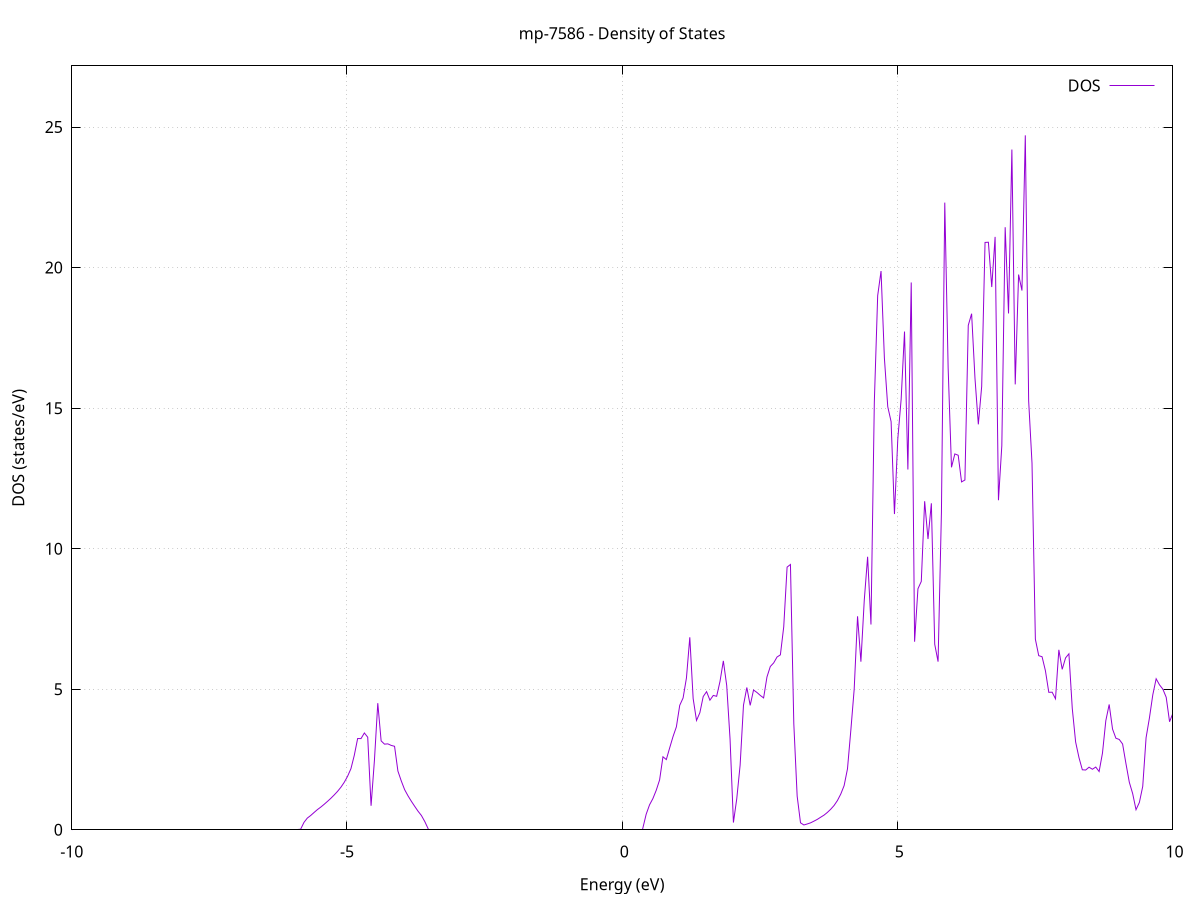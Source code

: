 set title 'mp-7586 - Density of States'
set xlabel 'Energy (eV)'
set ylabel 'DOS (states/eV)'
set grid
set xrange [-10:10]
set yrange [0:27.177]
set xzeroaxis lt -1
set terminal png size 800,600
set output 'mp-7586_dos_gnuplot.png'
plot '-' using 1:2 with lines title 'DOS'
-61.622000 0.000000
-61.561100 0.000000
-61.500100 0.000000
-61.439100 0.000000
-61.378200 0.000000
-61.317200 0.000000
-61.256300 0.000000
-61.195300 0.000000
-61.134300 0.000000
-61.073400 0.000000
-61.012400 0.000000
-60.951400 0.000000
-60.890500 0.000000
-60.829500 0.000000
-60.768600 0.000000
-60.707600 0.000000
-60.646600 0.000000
-60.585700 0.000000
-60.524700 0.000000
-60.463800 0.000000
-60.402800 0.000000
-60.341800 0.000000
-60.280900 0.000000
-60.219900 0.000000
-60.158900 0.000000
-60.098000 0.000000
-60.037000 0.000000
-59.976100 0.000000
-59.915100 0.000000
-59.854100 0.000000
-59.793200 0.000000
-59.732200 0.000000
-59.671300 0.000000
-59.610300 0.000000
-59.549300 0.000000
-59.488400 0.000000
-59.427400 0.000000
-59.366400 0.000000
-59.305500 0.000000
-59.244500 0.000000
-59.183600 0.000000
-59.122600 0.000000
-59.061600 0.000000
-59.000700 0.000000
-58.939700 0.000000
-58.878800 0.000000
-58.817800 0.000000
-58.756800 0.000000
-58.695900 0.000000
-58.634900 0.000000
-58.573900 0.000000
-58.513000 0.000000
-58.452000 0.000000
-58.391100 0.000000
-58.330100 0.000000
-58.269100 0.000000
-58.208200 0.000000
-58.147200 0.000000
-58.086300 0.000000
-58.025300 0.000000
-57.964300 0.000000
-57.903400 0.000000
-57.842400 0.000000
-57.781400 0.000000
-57.720500 0.000000
-57.659500 0.000000
-57.598600 0.000000
-57.537600 0.000000
-57.476600 0.000000
-57.415700 0.000000
-57.354700 0.000000
-57.293800 0.000000
-57.232800 0.000000
-57.171800 0.000000
-57.110900 0.000000
-57.049900 0.000000
-56.988900 0.000000
-56.928000 0.000000
-56.867000 0.000000
-56.806100 0.000000
-56.745100 0.000000
-56.684100 0.000000
-56.623200 0.000000
-56.562200 0.000000
-56.501300 0.000000
-56.440300 0.000000
-56.379300 0.000000
-56.318400 0.000000
-56.257400 0.000000
-56.196400 0.000000
-56.135500 0.000000
-56.074500 54.339600
-56.013600 293.198300
-55.952600 0.000000
-55.891600 0.000000
-55.830700 0.000000
-55.769700 0.000000
-55.708800 0.000000
-55.647800 0.000000
-55.586800 283.444500
-55.525900 0.000000
-55.464900 0.000000
-55.403900 120.452400
-55.343000 0.000000
-55.282000 0.000000
-55.221100 0.000000
-55.160100 0.000000
-55.099100 0.000000
-55.038200 0.000000
-54.977200 0.000000
-54.916300 0.000000
-54.855300 0.000000
-54.794300 0.000000
-54.733400 0.000000
-54.672400 0.000000
-54.611500 0.000000
-54.550500 0.000000
-54.489500 0.000000
-54.428600 0.000000
-54.367600 0.000000
-54.306600 0.000000
-54.245700 0.000000
-54.184700 0.000000
-54.123800 0.000000
-54.062800 0.000000
-54.001800 0.000000
-53.940900 0.000000
-53.879900 0.000000
-53.819000 0.000000
-53.758000 0.000000
-53.697000 0.000000
-53.636100 0.000000
-53.575100 0.000000
-53.514100 0.000000
-53.453200 0.000000
-53.392200 0.000000
-53.331300 0.000000
-53.270300 0.000000
-53.209300 0.000000
-53.148400 0.000000
-53.087400 0.000000
-53.026500 0.000000
-52.965500 0.000000
-52.904500 0.000000
-52.843600 0.000000
-52.782600 0.000000
-52.721600 0.000000
-52.660700 0.000000
-52.599700 0.000000
-52.538800 0.000000
-52.477800 0.000000
-52.416800 0.000000
-52.355900 0.000000
-52.294900 0.000000
-52.234000 0.000000
-52.173000 0.000000
-52.112000 0.000000
-52.051100 0.000000
-51.990100 0.000000
-51.929100 0.000000
-51.868200 0.000000
-51.807200 0.000000
-51.746300 0.000000
-51.685300 0.000000
-51.624300 0.000000
-51.563400 0.000000
-51.502400 0.000000
-51.441500 0.000000
-51.380500 0.000000
-51.319500 0.000000
-51.258600 0.000000
-51.197600 0.000000
-51.136600 0.000000
-51.075700 0.000000
-51.014700 0.000000
-50.953800 0.000000
-50.892800 0.000000
-50.831800 0.000000
-50.770900 0.000000
-50.709900 0.000000
-50.649000 0.000000
-50.588000 0.000000
-50.527000 0.000000
-50.466100 0.000000
-50.405100 0.000000
-50.344100 0.000000
-50.283200 0.000000
-50.222200 0.000000
-50.161300 0.000000
-50.100300 0.000000
-50.039300 0.000000
-49.978400 0.000000
-49.917400 0.000000
-49.856500 0.000000
-49.795500 0.000000
-49.734500 0.000000
-49.673600 0.000000
-49.612600 0.000000
-49.551600 0.000000
-49.490700 0.000000
-49.429700 0.000000
-49.368800 0.000000
-49.307800 0.000000
-49.246800 0.000000
-49.185900 0.000000
-49.124900 0.000000
-49.064000 0.000000
-49.003000 0.000000
-48.942000 0.000000
-48.881100 0.000000
-48.820100 0.000000
-48.759100 0.000000
-48.698200 0.000000
-48.637200 0.000000
-48.576300 0.000000
-48.515300 0.000000
-48.454300 0.000000
-48.393400 0.000000
-48.332400 0.000000
-48.271500 0.000000
-48.210500 0.000000
-48.149500 0.000000
-48.088600 0.000000
-48.027600 0.000000
-47.966600 0.000000
-47.905700 0.000000
-47.844700 0.000000
-47.783800 0.000000
-47.722800 0.000000
-47.661800 0.000000
-47.600900 0.000000
-47.539900 0.000000
-47.479000 0.000000
-47.418000 0.000000
-47.357000 0.000000
-47.296100 0.000000
-47.235100 0.000000
-47.174100 0.000000
-47.113200 0.000000
-47.052200 0.000000
-46.991300 0.000000
-46.930300 0.000000
-46.869300 0.000000
-46.808400 0.000000
-46.747400 0.000000
-46.686500 0.000000
-46.625500 0.000000
-46.564500 0.000000
-46.503600 0.000000
-46.442600 0.000000
-46.381600 0.000000
-46.320700 0.000000
-46.259700 0.000000
-46.198800 0.000000
-46.137800 0.000000
-46.076800 0.000000
-46.015900 0.000000
-45.954900 0.000000
-45.894000 0.000000
-45.833000 0.000000
-45.772000 0.000000
-45.711100 0.000000
-45.650100 0.000000
-45.589100 0.000000
-45.528200 0.000000
-45.467200 0.000000
-45.406300 0.000000
-45.345300 0.000000
-45.284300 0.000000
-45.223400 0.000000
-45.162400 0.000000
-45.101500 0.000000
-45.040500 0.000000
-44.979500 0.000000
-44.918600 0.000000
-44.857600 0.000000
-44.796700 0.000000
-44.735700 0.000000
-44.674700 0.000000
-44.613800 0.000000
-44.552800 0.000000
-44.491800 0.000000
-44.430900 0.000000
-44.369900 0.000000
-44.309000 0.000000
-44.248000 0.000000
-44.187000 0.000000
-44.126100 0.000000
-44.065100 0.000000
-44.004200 0.000000
-43.943200 0.000000
-43.882200 0.000000
-43.821300 0.000000
-43.760300 0.000000
-43.699300 0.000000
-43.638400 0.000000
-43.577400 0.000000
-43.516500 0.000000
-43.455500 0.000000
-43.394500 0.000000
-43.333600 0.000000
-43.272600 0.000000
-43.211700 0.000000
-43.150700 0.000000
-43.089700 0.000000
-43.028800 0.000000
-42.967800 0.000000
-42.906800 0.000000
-42.845900 0.000000
-42.784900 0.000000
-42.724000 0.000000
-42.663000 0.000000
-42.602000 0.000000
-42.541100 0.000000
-42.480100 0.000000
-42.419200 0.000000
-42.358200 0.000000
-42.297200 0.000000
-42.236300 0.000000
-42.175300 0.000000
-42.114300 0.000000
-42.053400 0.000000
-41.992400 0.000000
-41.931500 0.000000
-41.870500 0.000000
-41.809500 0.000000
-41.748600 0.000000
-41.687600 0.000000
-41.626700 0.000000
-41.565700 0.000000
-41.504700 0.000000
-41.443800 0.000000
-41.382800 0.000000
-41.321800 0.000000
-41.260900 0.000000
-41.199900 0.000000
-41.139000 0.000000
-41.078000 0.000000
-41.017000 0.000000
-40.956100 0.000000
-40.895100 0.000000
-40.834200 0.000000
-40.773200 0.000000
-40.712200 0.000000
-40.651300 0.000000
-40.590300 0.000000
-40.529300 0.000000
-40.468400 0.000000
-40.407400 0.000000
-40.346500 0.000000
-40.285500 0.000000
-40.224500 0.000000
-40.163600 0.000000
-40.102600 0.000000
-40.041700 0.000000
-39.980700 0.000000
-39.919700 0.000000
-39.858800 0.000000
-39.797800 0.000000
-39.736800 0.000000
-39.675900 0.000000
-39.614900 0.000000
-39.554000 0.000000
-39.493000 0.000000
-39.432000 0.000000
-39.371100 0.000000
-39.310100 0.000000
-39.249200 0.000000
-39.188200 0.000000
-39.127200 0.000000
-39.066300 0.000000
-39.005300 0.000000
-38.944300 0.000000
-38.883400 0.000000
-38.822400 0.000000
-38.761500 0.000000
-38.700500 0.000000
-38.639500 0.000000
-38.578600 0.000000
-38.517600 0.000000
-38.456700 0.000000
-38.395700 0.000000
-38.334700 0.000000
-38.273800 0.000000
-38.212800 0.000000
-38.151800 0.000000
-38.090900 0.000000
-38.029900 0.000000
-37.969000 0.000000
-37.908000 0.000000
-37.847000 0.000000
-37.786100 0.000000
-37.725100 0.000000
-37.664200 0.000000
-37.603200 0.000000
-37.542200 0.000000
-37.481300 0.000000
-37.420300 0.000000
-37.359300 0.000000
-37.298400 0.000000
-37.237400 0.000000
-37.176500 0.000000
-37.115500 0.000000
-37.054500 0.000000
-36.993600 0.000000
-36.932600 0.000000
-36.871700 0.000000
-36.810700 0.000000
-36.749700 0.000000
-36.688800 0.000000
-36.627800 0.000000
-36.566800 0.000000
-36.505900 0.000000
-36.444900 0.000000
-36.384000 0.000000
-36.323000 0.000000
-36.262000 0.000000
-36.201100 0.000000
-36.140100 0.000000
-36.079200 0.000000
-36.018200 0.000000
-35.957200 0.000000
-35.896300 0.000000
-35.835300 0.000000
-35.774300 0.000000
-35.713400 0.000000
-35.652400 0.000000
-35.591500 0.000000
-35.530500 0.000000
-35.469500 0.000000
-35.408600 0.000000
-35.347600 0.000000
-35.286700 0.000000
-35.225700 0.000000
-35.164700 0.000000
-35.103800 0.000000
-35.042800 0.000000
-34.981900 0.000000
-34.920900 0.000000
-34.859900 0.000000
-34.799000 0.000000
-34.738000 0.000000
-34.677000 0.000000
-34.616100 0.000000
-34.555100 0.000000
-34.494200 0.000000
-34.433200 0.000000
-34.372200 0.000000
-34.311300 0.000000
-34.250300 0.000000
-34.189400 0.000000
-34.128400 0.000000
-34.067400 0.000000
-34.006500 0.000000
-33.945500 0.000000
-33.884500 0.000000
-33.823600 0.000000
-33.762600 0.000000
-33.701700 0.000000
-33.640700 0.000000
-33.579700 0.000000
-33.518800 0.000000
-33.457800 0.000000
-33.396900 0.000000
-33.335900 0.000000
-33.274900 0.000000
-33.214000 0.000000
-33.153000 0.000000
-33.092000 0.000000
-33.031100 0.000000
-32.970100 0.000000
-32.909200 0.000000
-32.848200 0.000000
-32.787200 0.000000
-32.726300 0.000000
-32.665300 0.000000
-32.604400 0.000000
-32.543400 0.000000
-32.482400 0.000000
-32.421500 0.000000
-32.360500 0.000000
-32.299500 0.000000
-32.238600 0.000000
-32.177600 0.000000
-32.116700 0.000000
-32.055700 0.000000
-31.994700 0.000000
-31.933800 0.000000
-31.872800 0.000000
-31.811900 0.000000
-31.750900 0.000000
-31.689900 0.000000
-31.629000 0.000000
-31.568000 0.000000
-31.507000 0.000000
-31.446100 0.000000
-31.385100 0.000000
-31.324200 0.000000
-31.263200 0.000000
-31.202200 0.000000
-31.141300 0.000000
-31.080300 0.000000
-31.019400 0.000000
-30.958400 0.000000
-30.897400 0.000000
-30.836500 0.000000
-30.775500 0.000000
-30.714500 0.000000
-30.653600 0.000000
-30.592600 0.000000
-30.531700 0.000000
-30.470700 0.000000
-30.409700 0.000000
-30.348800 0.000000
-30.287800 0.000000
-30.226900 0.000000
-30.165900 0.000000
-30.104900 0.000000
-30.044000 0.000000
-29.983000 0.000000
-29.922000 0.000000
-29.861100 0.000000
-29.800100 0.000000
-29.739200 0.000000
-29.678200 0.000000
-29.617200 0.000000
-29.556300 0.000000
-29.495300 0.000000
-29.434400 0.000000
-29.373400 0.000000
-29.312400 0.000000
-29.251500 0.000000
-29.190500 0.000000
-29.129500 0.000000
-29.068600 0.000000
-29.007600 0.000000
-28.946700 0.000000
-28.885700 0.000000
-28.824700 0.000000
-28.763800 0.000000
-28.702800 0.000000
-28.641900 0.000000
-28.580900 0.000000
-28.519900 0.000000
-28.459000 0.000000
-28.398000 0.000000
-28.337000 0.000000
-28.276100 0.000000
-28.215100 0.000000
-28.154200 0.000000
-28.093200 0.000000
-28.032200 0.000000
-27.971300 0.000000
-27.910300 0.000000
-27.849400 0.000000
-27.788400 0.000000
-27.727400 0.000000
-27.666500 0.000000
-27.605500 0.000000
-27.544500 0.000000
-27.483600 0.000000
-27.422600 0.000000
-27.361700 0.000000
-27.300700 0.000000
-27.239700 0.000000
-27.178800 0.000000
-27.117800 0.000000
-27.056900 0.000000
-26.995900 0.000000
-26.934900 0.000000
-26.874000 0.000000
-26.813000 0.000000
-26.752000 0.000000
-26.691100 0.000000
-26.630100 0.000000
-26.569200 0.000000
-26.508200 0.000000
-26.447200 0.000000
-26.386300 0.000000
-26.325300 0.000000
-26.264400 0.000000
-26.203400 0.000000
-26.142400 0.000000
-26.081500 0.000000
-26.020500 0.000000
-25.959500 0.000000
-25.898600 0.000000
-25.837600 0.000000
-25.776700 0.000000
-25.715700 0.000000
-25.654700 0.000000
-25.593800 0.000000
-25.532800 0.000000
-25.471900 0.000000
-25.410900 0.000000
-25.349900 0.000000
-25.289000 0.000000
-25.228000 0.000000
-25.167000 0.000000
-25.106100 0.000000
-25.045100 0.000000
-24.984200 0.000000
-24.923200 0.000000
-24.862200 0.000000
-24.801300 0.000000
-24.740300 0.000000
-24.679400 0.000000
-24.618400 0.000000
-24.557400 0.000000
-24.496500 0.000000
-24.435500 0.000000
-24.374600 0.000000
-24.313600 0.000000
-24.252600 0.000000
-24.191700 0.000000
-24.130700 0.000000
-24.069700 0.000000
-24.008800 0.000000
-23.947800 0.000000
-23.886900 0.000000
-23.825900 0.000000
-23.764900 0.000000
-23.704000 0.000000
-23.643000 0.000000
-23.582100 0.000000
-23.521100 0.000000
-23.460100 0.000000
-23.399200 0.000000
-23.338200 0.000000
-23.277200 0.000000
-23.216300 0.000000
-23.155300 0.000000
-23.094400 0.000000
-23.033400 0.000000
-22.972400 0.000000
-22.911500 0.000000
-22.850500 0.000000
-22.789600 0.000000
-22.728600 0.000000
-22.667600 0.000000
-22.606700 0.000000
-22.545700 0.000000
-22.484700 0.000000
-22.423800 0.000000
-22.362800 0.000000
-22.301900 0.000000
-22.240900 0.000000
-22.179900 0.000000
-22.119000 0.000000
-22.058000 0.000000
-21.997100 0.000000
-21.936100 0.000000
-21.875100 0.000000
-21.814200 0.000000
-21.753200 0.000000
-21.692200 0.000000
-21.631300 0.000000
-21.570300 0.000000
-21.509400 0.000000
-21.448400 0.000000
-21.387400 0.000000
-21.326500 0.000000
-21.265500 0.000000
-21.204600 0.000000
-21.143600 0.000000
-21.082600 0.000000
-21.021700 0.000000
-20.960700 0.000000
-20.899700 0.000000
-20.838800 0.000000
-20.777800 0.000000
-20.716900 0.000000
-20.655900 0.000000
-20.594900 0.000000
-20.534000 0.000000
-20.473000 0.000000
-20.412100 0.000000
-20.351100 0.000000
-20.290100 0.000000
-20.229200 0.000000
-20.168200 0.000000
-20.107200 0.000000
-20.046300 0.000000
-19.985300 0.000000
-19.924400 0.000000
-19.863400 0.000000
-19.802400 0.000000
-19.741500 0.000000
-19.680500 0.000000
-19.619600 0.000000
-19.558600 0.000000
-19.497600 0.000000
-19.436700 0.000000
-19.375700 0.000000
-19.314700 0.000000
-19.253800 0.000000
-19.192800 0.000000
-19.131900 0.000000
-19.070900 0.000000
-19.009900 0.000000
-18.949000 0.000000
-18.888000 0.000000
-18.827100 0.000000
-18.766100 0.000000
-18.705100 0.000000
-18.644200 0.000000
-18.583200 0.000000
-18.522200 0.000000
-18.461300 0.000000
-18.400300 0.000000
-18.339400 0.000000
-18.278400 0.000000
-18.217400 0.000000
-18.156500 0.000000
-18.095500 0.000000
-18.034600 0.000000
-17.973600 0.000000
-17.912600 0.000000
-17.851700 0.000000
-17.790700 0.000000
-17.729700 0.000000
-17.668800 0.000000
-17.607800 0.000000
-17.546900 0.000000
-17.485900 0.000000
-17.424900 0.000000
-17.364000 0.000000
-17.303000 0.000000
-17.242100 0.000000
-17.181100 0.000000
-17.120100 0.000000
-17.059200 0.000000
-16.998200 0.000000
-16.937200 0.000000
-16.876300 0.000000
-16.815300 0.000000
-16.754400 0.000000
-16.693400 0.000000
-16.632400 0.000000
-16.571500 0.000000
-16.510500 0.000000
-16.449600 0.000000
-16.388600 0.000000
-16.327600 0.000000
-16.266700 0.000000
-16.205700 0.000000
-16.144700 0.000000
-16.083800 0.000000
-16.022800 0.000000
-15.961900 0.000000
-15.900900 0.000000
-15.839900 0.000000
-15.779000 0.000000
-15.718000 0.000000
-15.657100 0.000000
-15.596100 0.000000
-15.535100 0.000000
-15.474200 0.000000
-15.413200 0.000000
-15.352200 0.000000
-15.291300 0.000000
-15.230300 0.000000
-15.169400 0.000000
-15.108400 0.000000
-15.047400 0.000000
-14.986500 0.000000
-14.925500 0.000000
-14.864600 0.000000
-14.803600 0.000000
-14.742600 0.000000
-14.681700 0.000000
-14.620700 0.000000
-14.559800 0.000000
-14.498800 0.000000
-14.437800 0.000000
-14.376900 0.000000
-14.315900 0.000000
-14.254900 0.000000
-14.194000 0.000000
-14.133000 0.000000
-14.072100 0.000000
-14.011100 0.000000
-13.950100 0.000000
-13.889200 0.000000
-13.828200 0.000000
-13.767300 0.000000
-13.706300 0.000000
-13.645300 0.000000
-13.584400 0.000000
-13.523400 0.000000
-13.462400 0.000000
-13.401500 0.000000
-13.340500 0.000000
-13.279600 0.000000
-13.218600 0.000000
-13.157600 0.000000
-13.096700 0.000000
-13.035700 0.000000
-12.974800 0.000000
-12.913800 0.000000
-12.852800 0.000000
-12.791900 0.000000
-12.730900 0.000000
-12.669900 0.000000
-12.609000 0.000000
-12.548000 0.000000
-12.487100 0.000000
-12.426100 0.000000
-12.365100 0.000000
-12.304200 0.000000
-12.243200 0.000000
-12.182300 0.000000
-12.121300 0.000000
-12.060300 0.000000
-11.999400 0.000000
-11.938400 0.000000
-11.877400 0.000000
-11.816500 0.000000
-11.755500 0.000000
-11.694600 0.000000
-11.633600 0.000000
-11.572600 0.000000
-11.511700 0.000000
-11.450700 0.000000
-11.389800 0.000000
-11.328800 0.000000
-11.267800 0.000000
-11.206900 0.000000
-11.145900 0.000000
-11.084900 0.000000
-11.024000 0.000000
-10.963000 0.000000
-10.902100 0.000000
-10.841100 0.000000
-10.780100 0.000000
-10.719200 0.000000
-10.658200 0.000000
-10.597300 0.000000
-10.536300 0.000000
-10.475300 0.000000
-10.414400 0.000000
-10.353400 0.000000
-10.292400 0.000000
-10.231500 0.000000
-10.170500 0.000000
-10.109600 0.000000
-10.048600 0.000000
-9.987600 0.000000
-9.926700 0.000000
-9.865700 0.000000
-9.804800 0.000000
-9.743800 0.000000
-9.682800 0.000000
-9.621900 0.000000
-9.560900 0.000000
-9.499900 0.000000
-9.439000 0.000000
-9.378000 0.000000
-9.317100 0.000000
-9.256100 0.000000
-9.195100 0.000000
-9.134200 0.000000
-9.073200 0.000000
-9.012300 0.000000
-8.951300 0.000000
-8.890300 0.000000
-8.829400 0.000000
-8.768400 0.000000
-8.707400 0.000000
-8.646500 0.000000
-8.585500 0.000000
-8.524600 0.000000
-8.463600 0.000000
-8.402600 0.000000
-8.341700 0.000000
-8.280700 0.000000
-8.219800 0.000000
-8.158800 0.000000
-8.097800 0.000000
-8.036900 0.000000
-7.975900 0.000000
-7.914900 0.000000
-7.854000 0.000000
-7.793000 0.000000
-7.732100 0.000000
-7.671100 0.000000
-7.610100 0.000000
-7.549200 0.000000
-7.488200 0.000000
-7.427300 0.000000
-7.366300 0.000000
-7.305300 0.000000
-7.244400 0.000000
-7.183400 0.000000
-7.122400 0.000000
-7.061500 0.000000
-7.000500 0.000000
-6.939600 0.000000
-6.878600 0.000000
-6.817600 0.000000
-6.756700 0.000000
-6.695700 0.000000
-6.634800 0.000000
-6.573800 0.000000
-6.512800 0.000000
-6.451900 0.000000
-6.390900 0.000000
-6.329900 0.000000
-6.269000 0.000000
-6.208000 0.000000
-6.147100 0.000000
-6.086100 0.000000
-6.025100 0.000000
-5.964200 0.000000
-5.903200 0.000000
-5.842300 0.018900
-5.781300 0.262200
-5.720300 0.416300
-5.659400 0.507700
-5.598400 0.614000
-5.537400 0.717200
-5.476500 0.805800
-5.415500 0.904500
-5.354600 1.009100
-5.293600 1.118500
-5.232600 1.237500
-5.171700 1.365200
-5.110700 1.512300
-5.049800 1.688200
-4.988800 1.903800
-4.927800 2.173700
-4.866900 2.649200
-4.805900 3.246900
-4.745000 3.243300
-4.684000 3.443700
-4.623000 3.293800
-4.562100 0.853300
-4.501100 2.469800
-4.440100 4.504900
-4.379200 3.162900
-4.318200 3.047000
-4.257300 3.056400
-4.196300 3.001700
-4.135300 2.969600
-4.074400 2.088300
-4.013400 1.738200
-3.952500 1.428700
-3.891500 1.209200
-3.830500 1.015200
-3.769600 0.835400
-3.708600 0.660700
-3.647600 0.508700
-3.586700 0.295100
-3.525700 0.000000
-3.464800 0.000000
-3.403800 0.000000
-3.342800 0.000000
-3.281900 0.000000
-3.220900 0.000000
-3.160000 0.000000
-3.099000 0.000000
-3.038000 0.000000
-2.977100 0.000000
-2.916100 0.000000
-2.855100 0.000000
-2.794200 0.000000
-2.733200 0.000000
-2.672300 0.000000
-2.611300 0.000000
-2.550300 0.000000
-2.489400 0.000000
-2.428400 0.000000
-2.367500 0.000000
-2.306500 0.000000
-2.245500 0.000000
-2.184600 0.000000
-2.123600 0.000000
-2.062600 0.000000
-2.001700 0.000000
-1.940700 0.000000
-1.879800 0.000000
-1.818800 0.000000
-1.757800 0.000000
-1.696900 0.000000
-1.635900 0.000000
-1.575000 0.000000
-1.514000 0.000000
-1.453000 0.000000
-1.392100 0.000000
-1.331100 0.000000
-1.270100 0.000000
-1.209200 0.000000
-1.148200 0.000000
-1.087300 0.000000
-1.026300 0.000000
-0.965300 0.000000
-0.904400 0.000000
-0.843400 0.000000
-0.782500 0.000000
-0.721500 0.000000
-0.660500 0.000000
-0.599600 0.000000
-0.538600 0.000000
-0.477600 0.000000
-0.416700 0.000000
-0.355700 0.000000
-0.294800 0.000000
-0.233800 0.000000
-0.172800 0.000000
-0.111900 0.000000
-0.050900 0.000000
0.010000 0.000000
0.071000 0.000000
0.132000 0.000000
0.192900 0.000000
0.253900 0.000000
0.314900 0.000000
0.375800 0.000000
0.436800 0.554200
0.497700 0.886700
0.558700 1.110200
0.619700 1.406700
0.680600 1.774600
0.741600 2.597100
0.802500 2.497700
0.863500 2.912100
0.924500 3.315400
0.985400 3.661400
1.046400 4.427800
1.107400 4.689600
1.168300 5.400100
1.229300 6.847800
1.290200 4.668700
1.351200 3.889600
1.412200 4.164400
1.473100 4.741200
1.534100 4.914100
1.595000 4.610400
1.656000 4.779600
1.717000 4.748800
1.777900 5.276000
1.838900 6.009500
1.899900 5.134300
1.960800 3.224600
2.021800 0.257300
2.082700 1.106700
2.143700 2.298700
2.204700 4.432000
2.265600 5.062300
2.326600 4.426000
2.387500 4.973300
2.448500 4.885800
2.509500 4.781100
2.570400 4.691200
2.631400 5.436500
2.692400 5.810300
2.753300 5.936300
2.814300 6.146300
2.875200 6.222900
2.936200 7.221600
2.997200 9.344200
3.058100 9.438100
3.119100 3.774300
3.180000 1.197200
3.241000 0.247900
3.302000 0.170900
3.362900 0.206600
3.423900 0.246900
3.484900 0.306700
3.545800 0.369700
3.606800 0.446300
3.667700 0.520300
3.728700 0.617100
3.789700 0.730400
3.850600 0.863800
3.911600 1.040000
3.972500 1.270800
4.033500 1.571000
4.094500 2.169100
4.155400 3.540300
4.216400 5.006700
4.277400 7.595800
4.338300 5.980000
4.399300 8.163200
4.460200 9.712300
4.521200 7.302200
4.582200 15.216400
4.643100 19.001600
4.704100 19.878100
4.765000 16.783100
4.826000 15.053200
4.887000 14.520100
4.947900 11.232000
5.008900 13.908300
5.069800 15.323700
5.130800 17.724100
5.191800 12.816100
5.252700 19.472300
5.313700 6.689800
5.374700 8.573400
5.435600 8.835800
5.496600 11.689000
5.557500 10.343900
5.618500 11.615500
5.679500 6.600700
5.740400 5.981400
5.801400 11.288700
5.862300 22.313500
5.923300 16.431000
5.984300 12.894700
6.045200 13.371500
6.106200 13.323900
6.167200 12.376000
6.228100 12.443700
6.289100 17.945700
6.350000 18.360400
6.411000 16.064200
6.472000 14.422600
6.532900 15.769700
6.593900 20.896100
6.654800 20.902700
6.715800 19.309900
6.776800 21.092600
6.837700 11.724500
6.898700 13.662800
6.959700 21.437000
7.020600 18.368400
7.081600 24.201000
7.142500 15.845000
7.203500 19.753000
7.264500 19.184400
7.325400 24.706300
7.386400 15.258200
7.447300 13.044300
7.508300 6.780700
7.569300 6.194900
7.630200 6.155800
7.691200 5.656800
7.752200 4.890200
7.813100 4.894600
7.874100 4.659600
7.935000 6.402400
7.996000 5.707700
8.057000 6.115200
8.117900 6.260700
8.178900 4.316300
8.239800 3.123700
8.300800 2.566800
8.361800 2.134300
8.422700 2.126100
8.483700 2.226500
8.544700 2.153200
8.605600 2.231200
8.666600 2.072600
8.727500 2.725700
8.788500 3.881900
8.849500 4.458900
8.910400 3.583300
8.971400 3.257500
9.032300 3.213300
9.093300 3.051500
9.154300 2.353500
9.215200 1.691400
9.276200 1.287400
9.337200 0.713800
9.398100 0.972800
9.459100 1.542500
9.520000 3.275600
9.581000 3.980800
9.642000 4.800400
9.702900 5.372100
9.763900 5.156300
9.824800 5.003500
9.885800 4.712200
9.946800 3.843000
10.007700 4.148000
10.068700 4.480200
10.129700 7.060100
10.190600 7.194100
10.251600 1.922200
10.312500 3.541600
10.373500 3.077300
10.434500 2.463500
10.495400 2.082900
10.556400 2.011700
10.617300 1.876500
10.678300 1.866800
10.739300 1.957500
10.800200 2.113400
10.861200 1.990400
10.922200 1.873900
10.983100 1.630000
11.044100 1.596300
11.105000 1.665000
11.166000 2.183000
11.227000 2.232400
11.287900 2.246100
11.348900 3.006700
11.409800 1.979500
11.470800 2.169400
11.531800 1.616600
11.592700 1.445600
11.653700 1.561200
11.714700 1.782100
11.775600 2.430900
11.836600 2.443500
11.897500 2.060000
11.958500 1.986400
12.019500 2.008600
12.080400 2.040500
12.141400 2.104900
12.202300 1.819700
12.263300 1.477200
12.324300 1.248700
12.385200 1.044700
12.446200 0.892200
12.507200 0.795900
12.568100 0.768800
12.629100 0.541900
12.690000 0.574900
12.751000 0.616700
12.812000 0.661800
12.872900 0.709700
12.933900 0.757000
12.994800 0.802900
13.055800 0.848700
13.116800 0.892300
13.177700 0.938200
13.238700 0.989700
13.299700 1.060000
13.360600 1.138300
13.421600 1.221200
13.482500 1.313800
13.543500 1.421100
13.604500 1.579900
13.665400 1.992700
13.726400 2.278000
13.787300 2.824000
13.848300 3.308200
13.909300 3.811600
13.970200 4.184000
14.031200 3.763300
14.092200 3.050000
14.153100 3.971100
14.214100 5.649900
14.275000 4.823200
14.336000 3.745000
14.397000 0.886900
14.457900 0.668500
14.518900 0.804200
14.579800 0.678400
14.640800 0.775900
14.701800 1.047300
14.762700 1.281300
14.823700 1.762200
14.884600 2.399600
14.945600 2.718400
15.006600 2.703200
15.067500 2.690200
15.128500 2.716500
15.189500 2.699400
15.250400 2.894600
15.311400 2.860800
15.372300 2.602200
15.433300 2.584000
15.494300 2.488800
15.555200 2.705100
15.616200 3.194700
15.677100 3.931100
15.738100 3.836600
15.799100 3.849600
15.860000 2.648400
15.921000 2.253900
15.982000 2.044700
16.042900 1.910200
16.103900 1.555300
16.164800 1.418800
16.225800 1.213400
16.286800 0.969900
16.347700 0.775200
16.408700 0.628100
16.469600 0.443600
16.530600 0.361500
16.591600 0.329000
16.652500 0.351900
16.713500 0.393900
16.774500 0.607800
16.835400 0.847000
16.896400 1.416400
16.957300 1.838500
17.018300 2.049700
17.079300 2.113100
17.140200 1.988000
17.201200 1.875000
17.262100 1.806900
17.323100 1.811200
17.384100 1.834700
17.445000 1.864100
17.506000 1.902000
17.567000 1.998100
17.627900 1.982700
17.688900 2.236600
17.749800 2.398800
17.810800 2.446900
17.871800 2.356200
17.932700 2.353200
17.993700 2.933800
18.054600 4.098800
18.115600 4.447100
18.176600 3.194600
18.237500 3.097400
18.298500 2.122900
18.359500 1.826200
18.420400 1.443700
18.481400 1.468600
18.542300 1.648400
18.603300 1.900800
18.664300 2.430000
18.725200 2.772000
18.786200 2.651700
18.847100 2.957900
18.908100 3.563100
18.969100 4.103000
19.030000 4.119400
19.091000 4.472500
19.152000 5.012900
19.212900 4.610300
19.273900 6.511700
19.334800 4.181400
19.395800 3.851300
19.456800 3.689200
19.517700 2.850900
19.578700 2.684300
19.639600 2.876200
19.700600 2.442200
19.761600 2.542500
19.822500 2.130300
19.883500 2.076700
19.944500 2.224400
20.005400 2.509800
20.066400 2.905400
20.127300 2.656000
20.188300 2.554200
20.249300 2.320800
20.310200 1.830700
20.371200 1.873600
20.432100 2.577800
20.493100 3.027300
20.554100 4.068100
20.615000 4.029900
20.676000 3.605100
20.737000 3.544800
20.797900 2.946600
20.858900 2.902500
20.919800 2.607700
20.980800 2.510700
21.041800 2.257600
21.102700 2.126700
21.163700 2.021300
21.224600 2.320700
21.285600 2.170500
21.346600 2.213800
21.407500 2.303400
21.468500 2.469500
21.529500 2.368500
21.590400 2.437100
21.651400 2.590200
21.712300 2.624900
21.773300 2.447700
21.834300 2.406300
21.895200 2.502600
21.956200 2.458000
22.017100 2.890000
22.078100 3.777000
22.139100 3.356600
22.200000 2.821700
22.261000 2.726700
22.322000 2.744700
22.382900 2.844200
22.443900 2.882100
22.504800 2.715300
22.565800 3.093500
22.626800 2.700400
22.687700 2.453400
22.748700 2.454000
22.809600 2.413700
22.870600 2.311600
22.931600 2.214200
22.992500 2.396700
23.053500 2.863500
23.114500 2.948500
23.175400 2.756600
23.236400 2.254500
23.297300 1.990800
23.358300 1.896600
23.419300 1.876500
23.480200 1.866400
23.541200 1.849900
23.602100 1.814500
23.663100 1.821200
23.724100 1.990100
23.785000 2.161100
23.846000 2.331600
23.907000 2.420700
23.967900 2.241200
24.028900 2.182800
24.089800 2.142300
24.150800 2.053000
24.211800 2.067000
24.272700 2.027100
24.333700 1.953200
24.394600 2.003900
24.455600 1.968200
24.516600 1.968000
24.577500 1.893700
24.638500 1.923800
24.699400 2.077600
24.760400 2.263300
24.821400 2.228500
24.882300 2.213500
24.943300 1.779500
25.004300 2.046200
25.065200 2.383300
25.126200 2.582600
25.187100 2.922500
25.248100 3.262700
25.309100 3.354000
25.370000 3.447600
25.431000 3.272300
25.491900 3.097700
25.552900 3.085000
25.613900 2.911100
25.674800 2.980200
25.735800 2.935600
25.796800 2.944400
25.857700 3.230100
25.918700 3.073200
25.979600 3.244200
26.040600 3.893300
26.101600 4.165200
26.162500 4.513500
26.223500 4.041300
26.284400 3.920100
26.345400 3.554400
26.406400 3.402400
26.467300 3.280500
26.528300 3.226800
26.589300 3.238700
26.650200 3.688100
26.711200 3.813800
26.772100 3.696200
26.833100 3.470300
26.894100 3.284800
26.955000 3.091200
27.016000 2.858600
27.076900 2.615800
27.137900 2.505700
27.198900 2.408900
27.259800 2.425800
27.320800 2.453700
27.381800 2.435800
27.442700 2.825100
27.503700 2.793000
27.564600 2.965300
27.625600 3.182100
27.686600 3.056900
27.747500 3.075100
27.808500 3.128400
27.869400 3.360600
27.930400 3.553600
27.991400 3.711200
28.052300 3.602700
28.113300 3.836000
28.174300 3.464700
28.235200 3.259000
28.296200 3.396300
28.357100 3.401300
28.418100 3.324200
28.479100 3.296200
28.540000 3.372500
28.601000 3.664600
28.661900 3.945700
28.722900 3.710800
28.783900 3.630200
28.844800 3.803000
28.905800 3.794600
28.966800 3.881300
29.027700 3.847600
29.088700 3.622500
29.149600 3.427100
29.210600 3.313200
29.271600 3.300400
29.332500 3.343800
29.393500 3.115600
29.454400 3.205700
29.515400 3.423700
29.576400 3.633100
29.637300 3.535700
29.698300 3.544200
29.759300 3.369700
29.820200 3.256200
29.881200 3.245500
29.942100 2.763300
30.003100 2.823400
30.064100 3.029100
30.125000 3.435100
30.186000 2.975700
30.246900 3.049600
30.307900 3.300700
30.368900 3.742100
30.429800 3.853500
30.490800 3.874400
30.551800 3.415800
30.612700 3.132500
30.673700 3.100200
30.734600 2.942700
30.795600 3.026900
30.856600 3.235200
30.917500 3.441500
30.978500 3.839500
31.039400 3.851900
31.100400 4.262500
31.161400 4.335500
31.222300 4.009200
31.283300 3.707300
31.344300 3.253500
31.405200 3.483700
31.466200 4.195000
31.527100 3.195200
31.588100 3.099300
31.649100 3.036000
31.710000 2.998700
31.771000 2.838000
31.831900 2.541900
31.892900 2.403800
31.953900 2.398600
32.014800 2.302400
32.075800 2.137500
32.136800 2.032200
32.197700 1.936000
32.258700 1.883600
32.319600 1.838600
32.380600 1.839000
32.441600 1.843100
32.502500 1.836100
32.563500 1.875100
32.624400 1.935500
32.685400 1.975900
32.746400 1.911200
32.807300 1.844900
32.868300 1.829300
32.929300 1.900800
32.990200 1.900000
33.051200 1.940100
33.112100 1.979200
33.173100 2.016000
33.234100 2.096100
33.295000 2.372000
33.356000 2.470000
33.416900 2.471600
33.477900 2.894100
33.538900 2.755700
33.599800 2.798200
33.660800 2.838000
33.721800 2.873200
33.782700 3.031400
33.843700 3.061900
33.904600 2.721500
33.965600 2.833100
34.026600 3.146300
34.087500 3.141300
34.148500 3.174800
34.209400 3.251700
34.270400 3.059100
34.331400 3.206500
34.392300 3.160700
34.453300 3.293000
34.514200 3.252000
34.575200 3.278400
34.636200 3.460500
34.697100 3.263000
34.758100 3.308300
34.819100 3.337200
34.880000 3.829800
34.941000 3.899900
35.001900 3.415000
35.062900 3.212300
35.123900 3.309600
35.184800 3.665700
35.245800 3.821300
35.306700 3.874600
35.367700 3.716500
35.428700 3.575600
35.489600 3.464500
35.550600 3.400700
35.611600 3.028200
35.672500 3.025400
35.733500 3.239300
35.794400 3.192600
35.855400 3.016800
35.916400 3.354500
35.977300 3.301800
36.038300 3.145000
36.099200 3.250500
36.160200 3.258500
36.221200 3.375800
36.282100 3.313800
36.343100 3.255600
36.404100 3.477800
36.465000 4.090900
36.526000 3.833100
36.586900 3.397100
36.647900 3.451600
36.708900 3.333000
36.769800 3.243400
36.830800 3.126000
36.891700 3.052000
36.952700 3.266900
37.013700 3.358700
37.074600 3.423600
37.135600 3.499400
37.196600 3.443500
37.257500 3.614100
37.318500 3.507200
37.379400 3.565600
37.440400 3.395000
37.501400 3.206600
37.562300 3.291300
37.623300 3.322100
37.684200 3.440900
37.745200 3.457800
37.806200 3.200000
37.867100 3.354100
37.928100 3.665500
37.989100 3.874400
38.050000 3.105600
38.111000 2.994100
38.171900 3.028900
38.232900 3.170000
38.293900 3.452800
38.354800 3.590200
38.415800 3.246800
38.476700 3.159100
38.537700 3.255800
38.598700 3.115100
38.659600 3.203600
38.720600 3.561900
38.781600 3.676800
38.842500 3.734900
38.903500 3.773700
38.964400 3.590100
39.025400 3.342600
39.086400 3.260800
39.147300 3.290000
39.208300 3.465900
39.269200 3.580500
39.330200 3.551600
39.391200 3.583600
39.452100 3.733700
39.513100 3.419200
39.574100 3.157700
39.635000 2.991900
39.696000 3.074800
39.756900 3.026100
39.817900 3.354300
39.878900 3.625900
39.939800 3.571100
40.000800 3.495200
40.061700 3.601900
40.122700 3.695500
40.183700 3.577700
40.244600 3.429400
40.305600 3.329100
40.366600 3.415500
40.427500 3.758600
40.488500 4.016900
40.549400 3.626000
40.610400 3.480400
40.671400 3.283200
40.732300 3.221700
40.793300 3.523500
40.854200 4.120900
40.915200 4.398800
40.976200 4.448500
41.037100 4.228200
41.098100 3.901600
41.159100 3.583000
41.220000 3.652400
41.281000 3.692900
41.341900 4.310000
41.402900 3.846400
41.463900 3.333900
41.524800 3.142100
41.585800 3.187900
41.646700 3.243000
41.707700 3.363900
41.768700 3.775000
41.829600 3.839300
41.890600 3.686600
41.951600 3.601200
42.012500 3.637600
42.073500 3.569300
42.134400 3.706000
42.195400 3.788900
42.256400 4.064100
42.317300 4.002800
42.378300 4.031900
42.439200 3.926700
42.500200 3.606200
42.561200 3.354200
42.622100 3.472700
42.683100 3.686900
42.744100 3.771200
42.805000 4.066300
42.866000 4.124400
42.926900 4.037700
42.987900 3.661200
43.048900 3.504700
43.109800 3.630700
43.170800 3.587600
43.231700 3.139100
43.292700 3.063500
43.353700 3.195600
43.414600 3.369200
43.475600 4.032700
43.536600 4.669300
43.597500 4.551200
43.658500 4.206800
43.719400 3.876500
43.780400 3.310600
43.841400 3.033000
43.902300 3.286200
43.963300 3.696600
44.024200 4.277200
44.085200 5.556300
44.146200 5.012600
44.207100 4.193600
44.268100 3.967100
44.329000 4.039800
44.390000 4.181000
44.451000 4.460900
44.511900 5.155200
44.572900 5.817700
44.633900 5.319600
44.694800 4.602000
44.755800 4.683200
44.816700 6.063500
44.877700 6.204800
44.938700 6.368200
44.999600 8.079600
45.060600 10.354400
45.121500 13.271800
45.182500 16.276600
45.243500 30.121700
45.304400 42.827500
45.365400 30.084200
45.426400 15.624300
45.487300 12.346400
45.548300 9.041800
45.609200 8.970000
45.670200 8.838200
45.731200 5.938600
45.792100 5.215200
45.853100 5.692500
45.914000 5.456600
45.975000 5.167300
46.036000 4.612800
46.096900 4.278400
46.157900 3.972600
46.218900 3.939000
46.279800 4.203100
46.340800 4.381900
46.401700 4.206800
46.462700 3.768000
46.523700 3.637700
46.584600 3.746800
46.645600 4.679200
46.706500 4.792700
46.767500 4.442300
46.828500 3.862900
46.889400 3.738700
46.950400 3.437600
47.011400 3.925900
47.072300 4.384500
47.133300 4.554300
47.194200 4.571600
47.255200 4.636300
47.316200 4.351600
47.377100 3.771400
47.438100 3.423300
47.499000 3.247800
47.560000 3.349300
47.621000 3.840100
47.681900 4.290700
47.742900 4.642800
47.803900 3.596100
47.864800 3.999000
47.925800 3.731700
47.986700 3.541700
48.047700 3.812900
48.108700 3.673000
48.169600 4.166800
48.230600 4.300000
48.291500 4.385600
48.352500 4.284800
48.413500 4.669600
48.474400 4.801200
48.535400 4.263000
48.596400 4.250600
48.657300 4.234400
48.718300 4.170400
48.779200 4.016900
48.840200 4.249800
48.901200 4.167800
48.962100 4.067200
49.023100 4.047900
49.084000 4.072700
49.145000 4.335100
49.206000 4.280800
49.266900 4.872300
49.327900 4.917500
49.388900 4.953900
49.449800 4.531100
49.510800 4.635000
49.571700 4.195600
49.632700 3.777900
49.693700 3.662700
49.754600 3.532200
49.815600 3.596200
49.876500 3.736100
49.937500 3.486000
49.998500 3.480100
50.059400 3.713800
50.120400 3.989700
50.181400 4.258900
50.242300 4.583800
50.303300 5.005400
50.364200 4.489800
50.425200 3.868700
50.486200 3.600100
50.547100 3.414400
50.608100 3.607800
50.669000 4.067300
50.730000 3.935100
50.791000 3.330800
50.851900 3.307900
50.912900 3.626200
50.973900 3.954500
51.034800 4.034700
51.095800 3.848600
51.156700 3.806400
51.217700 3.892000
51.278700 4.041600
51.339600 4.418400
51.400600 4.709300
51.461500 4.926800
51.522500 4.669600
51.583500 4.348200
51.644400 3.936300
51.705400 3.666300
51.766400 4.014800
51.827300 4.184100
51.888300 4.336700
51.949200 4.561900
52.010200 4.482600
52.071200 4.162700
52.132100 4.038000
52.193100 3.888200
52.254000 3.831800
52.315000 3.990600
52.376000 4.442300
52.436900 4.485000
52.497900 3.851600
52.558900 3.438900
52.619800 3.477500
52.680800 3.578500
52.741700 3.751400
52.802700 3.371300
52.863700 3.113600
52.924600 3.082200
52.985600 2.845000
53.046500 2.305800
53.107500 1.669100
53.168500 1.195600
53.229400 0.972200
53.290400 0.881500
53.351400 0.704600
53.412300 0.553900
53.473300 0.446900
53.534200 0.391200
53.595200 0.346400
53.656200 0.318300
53.717100 0.292000
53.778100 0.240500
53.839000 0.220000
53.900000 0.197100
53.961000 0.170600
54.021900 0.150000
54.082900 0.135700
54.143800 0.127000
54.204800 0.121300
54.265800 0.111900
54.326700 0.100300
54.387700 0.086500
54.448700 0.070800
54.509600 0.054200
54.570600 0.081100
54.631500 0.040200
54.692500 0.012600
54.753500 0.000100
54.814400 0.000000
54.875400 0.000000
54.936300 0.000000
54.997300 0.000000
55.058300 0.000000
55.119200 0.000000
55.180200 0.000000
55.241200 0.000000
55.302100 0.000000
55.363100 0.000000
55.424000 0.000000
55.485000 0.000000
55.546000 0.000000
55.606900 0.000000
55.667900 0.000000
55.728800 0.000000
55.789800 0.000000
55.850800 0.000000
55.911700 0.000000
55.972700 0.000000
56.033700 0.000000
56.094600 0.000000
56.155600 0.000000
56.216500 0.000000
56.277500 0.000000
56.338500 0.000000
56.399400 0.000000
56.460400 0.000000
56.521300 0.000000
56.582300 0.000000
56.643300 0.000000
56.704200 0.000000
56.765200 0.000000
56.826200 0.000000
56.887100 0.000000
56.948100 0.000000
57.009000 0.000000
57.070000 0.000000
57.131000 0.000000
57.191900 0.000000
57.252900 0.000000
57.313800 0.000000
57.374800 0.000000
57.435800 0.000000
57.496700 0.000000
57.557700 0.000000
57.618700 0.000000
57.679600 0.000000
57.740600 0.000000
57.801500 0.000000
57.862500 0.000000
57.923500 0.000000
57.984400 0.000000
58.045400 0.000000
58.106300 0.000000
58.167300 0.000000
58.228300 0.000000
58.289200 0.000000
58.350200 0.000000
58.411200 0.000000
58.472100 0.000000
58.533100 0.000000
58.594000 0.000000
58.655000 0.000000
58.716000 0.000000
58.776900 0.000000
58.837900 0.000000
58.898800 0.000000
58.959800 0.000000
59.020800 0.000000
59.081700 0.000000
59.142700 0.000000
59.203700 0.000000
59.264600 0.000000
59.325600 0.000000
59.386500 0.000000
59.447500 0.000000
59.508500 0.000000
59.569400 0.000000
59.630400 0.000000
59.691300 0.000000
59.752300 0.000000
59.813300 0.000000
59.874200 0.000000
59.935200 0.000000
59.996200 0.000000
60.057100 0.000000
60.118100 0.000000
60.179000 0.000000
60.240000 0.000000
60.301000 0.000000
e
